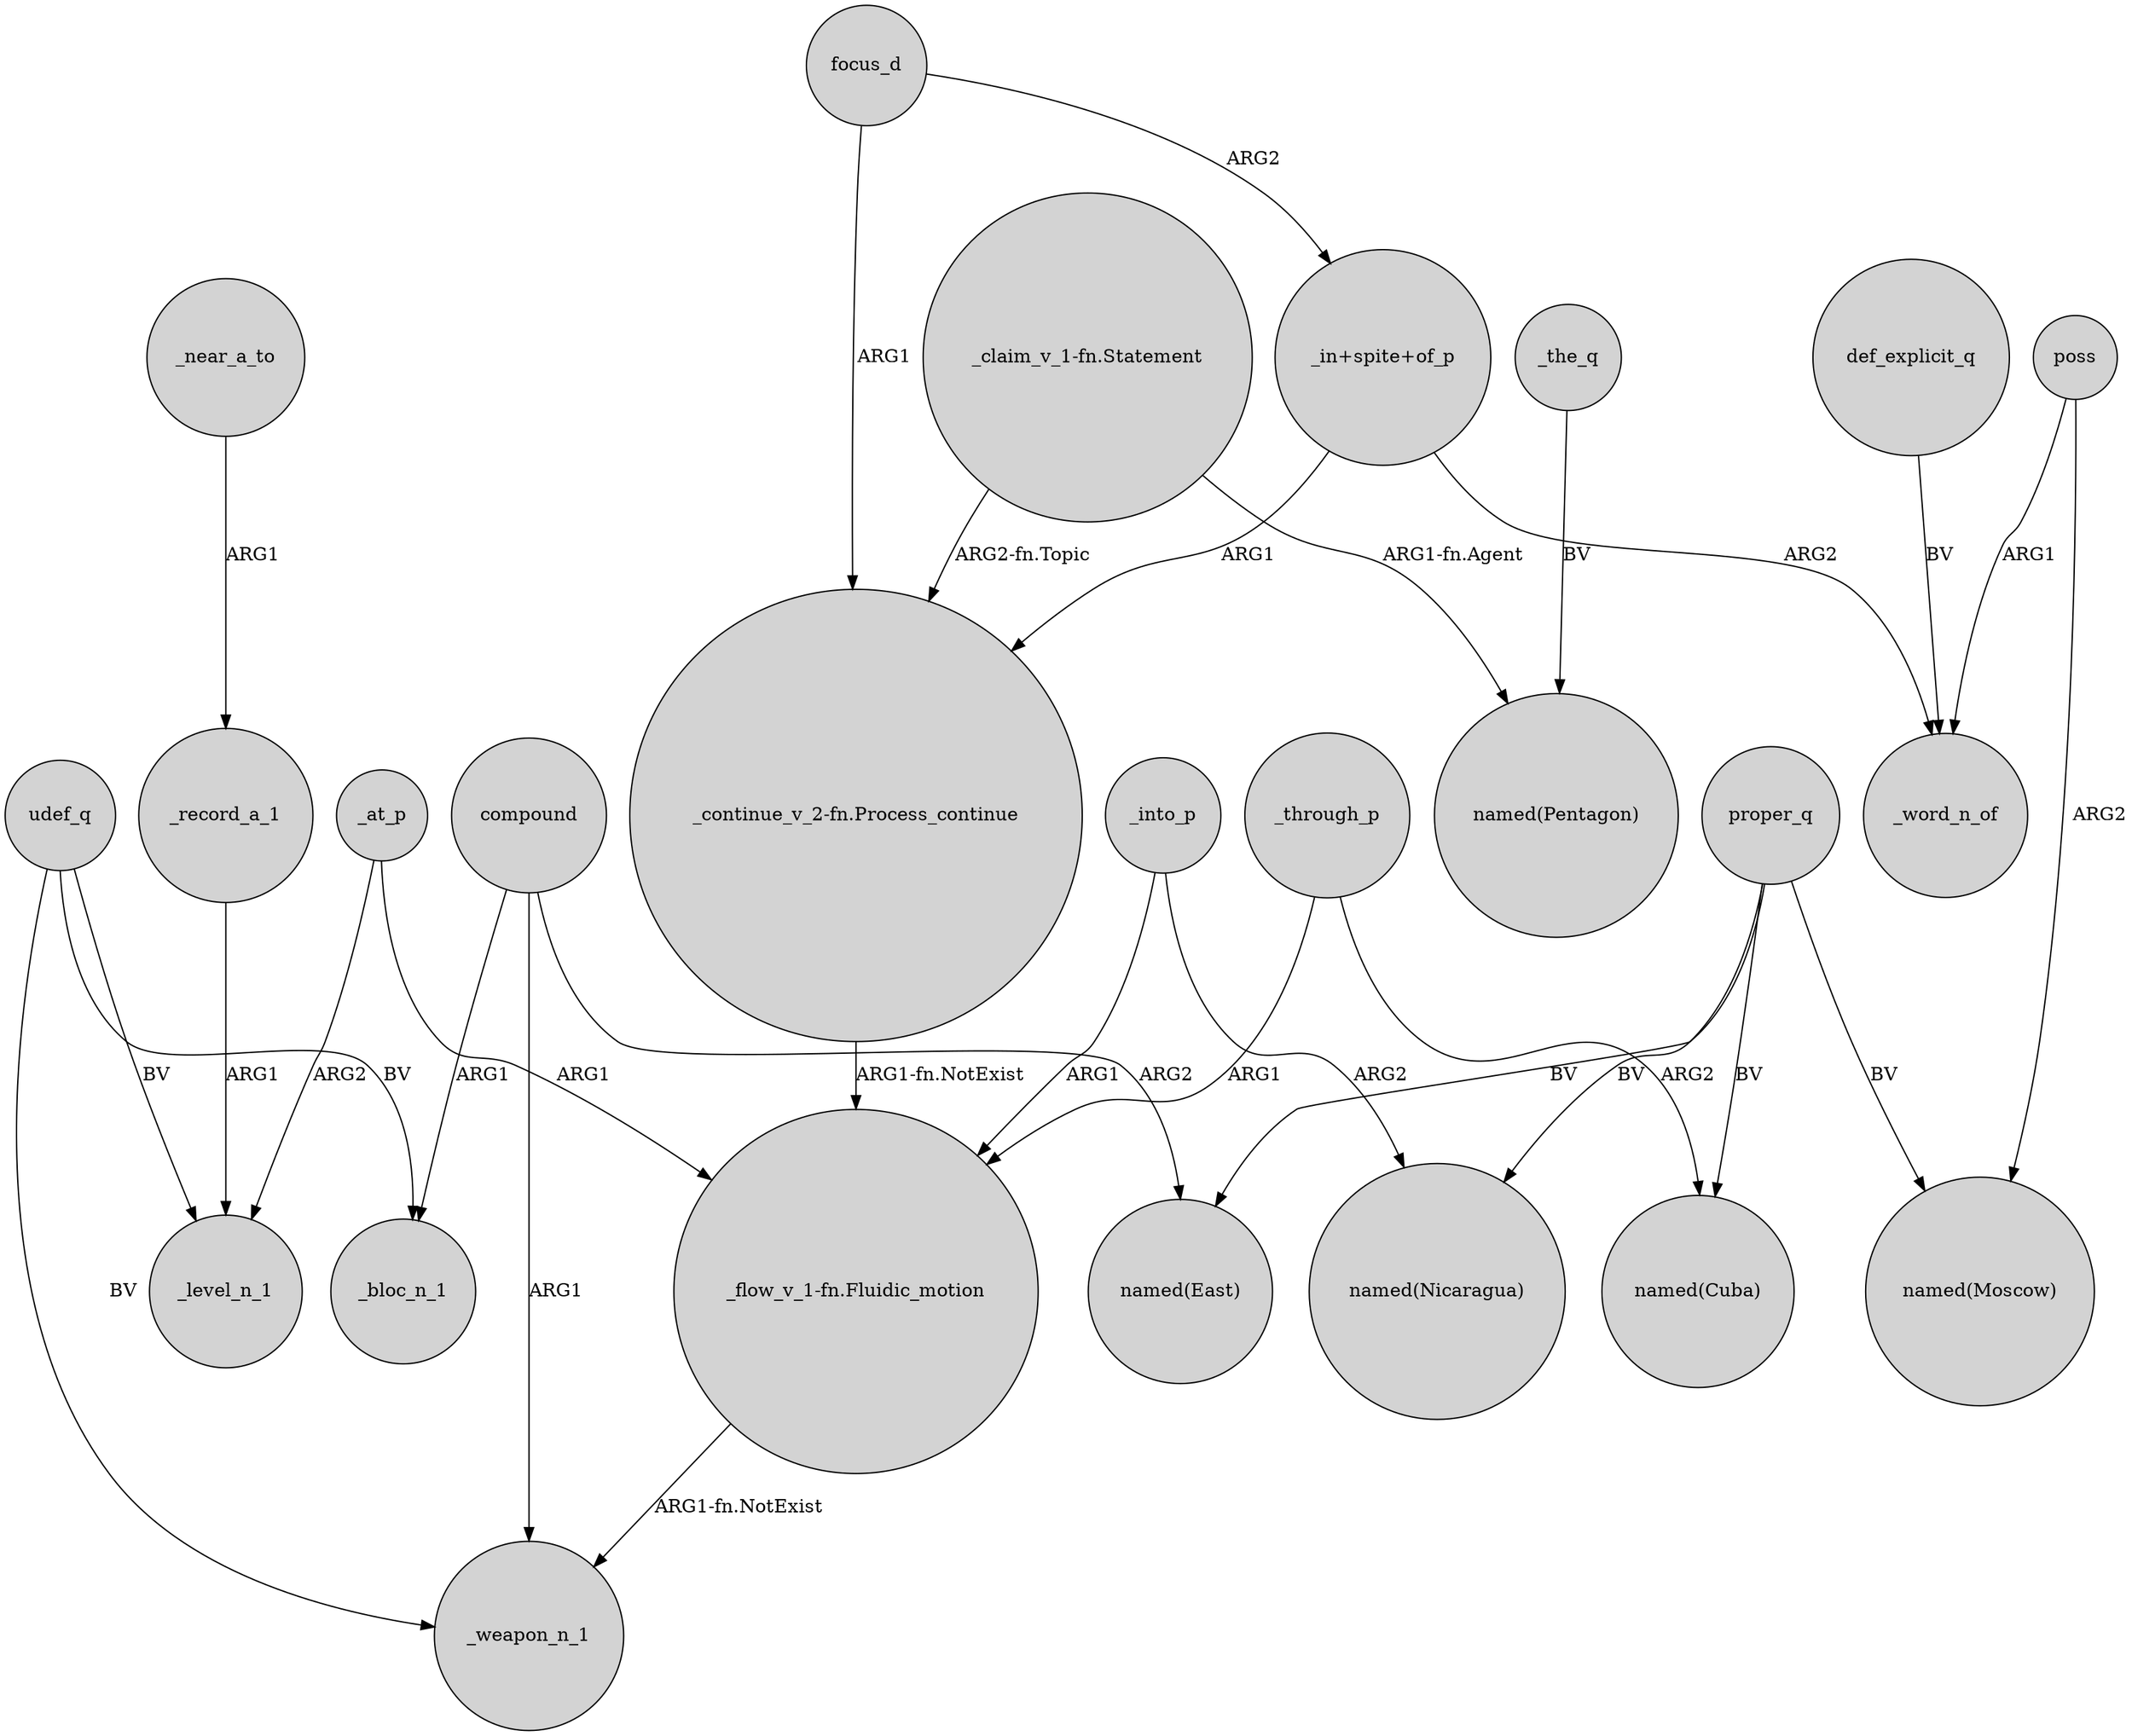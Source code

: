 digraph {
	node [shape=circle style=filled]
	_into_p -> "_flow_v_1-fn.Fluidic_motion" [label=ARG1]
	proper_q -> "named(Moscow)" [label=BV]
	poss -> _word_n_of [label=ARG1]
	_through_p -> "_flow_v_1-fn.Fluidic_motion" [label=ARG1]
	"_continue_v_2-fn.Process_continue" -> "_flow_v_1-fn.Fluidic_motion" [label="ARG1-fn.NotExist"]
	udef_q -> _weapon_n_1 [label=BV]
	"_in+spite+of_p" -> "_continue_v_2-fn.Process_continue" [label=ARG1]
	_record_a_1 -> _level_n_1 [label=ARG1]
	_into_p -> "named(Nicaragua)" [label=ARG2]
	"_claim_v_1-fn.Statement" -> "named(Pentagon)" [label="ARG1-fn.Agent"]
	"_flow_v_1-fn.Fluidic_motion" -> _weapon_n_1 [label="ARG1-fn.NotExist"]
	udef_q -> _bloc_n_1 [label=BV]
	"_claim_v_1-fn.Statement" -> "_continue_v_2-fn.Process_continue" [label="ARG2-fn.Topic"]
	focus_d -> "_continue_v_2-fn.Process_continue" [label=ARG1]
	compound -> _weapon_n_1 [label=ARG1]
	_through_p -> "named(Cuba)" [label=ARG2]
	udef_q -> _level_n_1 [label=BV]
	def_explicit_q -> _word_n_of [label=BV]
	poss -> "named(Moscow)" [label=ARG2]
	compound -> _bloc_n_1 [label=ARG1]
	_at_p -> _level_n_1 [label=ARG2]
	proper_q -> "named(Nicaragua)" [label=BV]
	focus_d -> "_in+spite+of_p" [label=ARG2]
	_near_a_to -> _record_a_1 [label=ARG1]
	_the_q -> "named(Pentagon)" [label=BV]
	_at_p -> "_flow_v_1-fn.Fluidic_motion" [label=ARG1]
	proper_q -> "named(Cuba)" [label=BV]
	proper_q -> "named(East)" [label=BV]
	compound -> "named(East)" [label=ARG2]
	"_in+spite+of_p" -> _word_n_of [label=ARG2]
}
